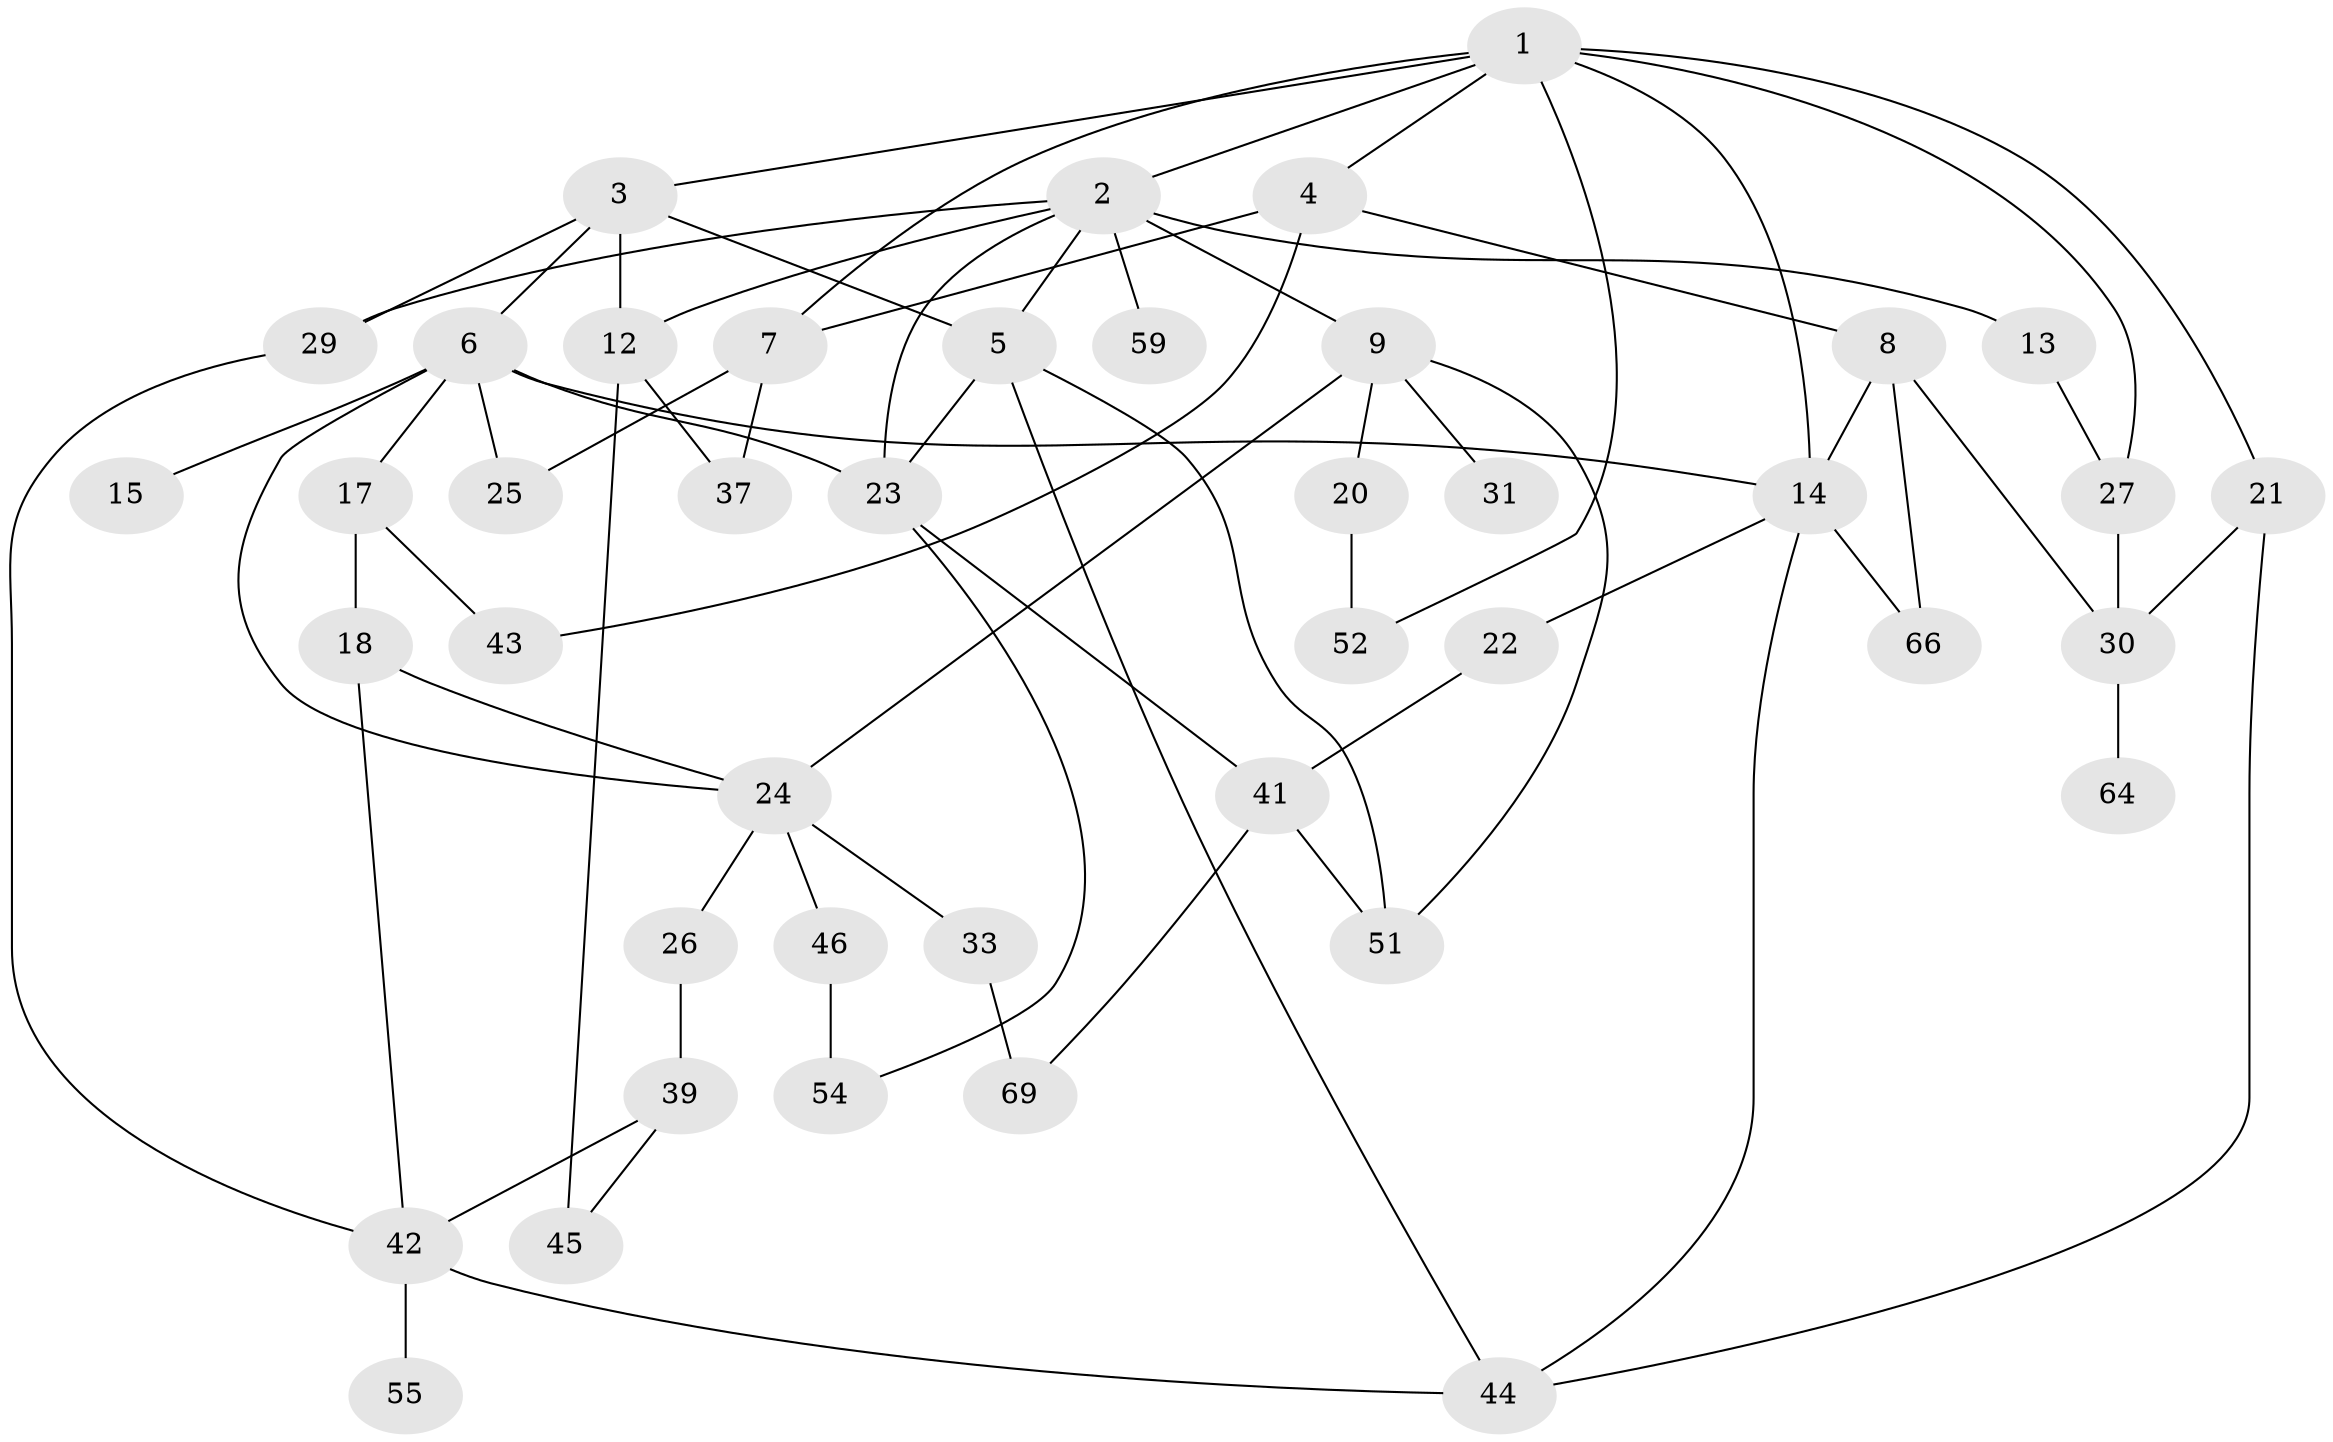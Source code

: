 // Generated by graph-tools (version 1.1) at 2025/51/02/27/25 19:51:36]
// undirected, 43 vertices, 71 edges
graph export_dot {
graph [start="1"]
  node [color=gray90,style=filled];
  1 [super="+65"];
  2 [super="+60"];
  3;
  4;
  5 [super="+28"];
  6 [super="+11"];
  7 [super="+10"];
  8 [super="+50"];
  9 [super="+16"];
  12 [super="+68"];
  13;
  14 [super="+56"];
  15;
  17 [super="+19"];
  18 [super="+32"];
  20 [super="+36"];
  21 [super="+67"];
  22 [super="+34"];
  23 [super="+38"];
  24 [super="+49"];
  25 [super="+58"];
  26;
  27 [super="+62"];
  29 [super="+35"];
  30 [super="+47"];
  31;
  33;
  37 [super="+61"];
  39 [super="+40"];
  41 [super="+48"];
  42 [super="+53"];
  43;
  44 [super="+71"];
  45;
  46 [super="+63"];
  51 [super="+57"];
  52;
  54;
  55;
  59;
  64;
  66;
  69 [super="+70"];
  1 -- 2;
  1 -- 3;
  1 -- 4;
  1 -- 21;
  1 -- 52;
  1 -- 14;
  1 -- 27;
  1 -- 7;
  2 -- 9;
  2 -- 13;
  2 -- 59;
  2 -- 23;
  2 -- 29;
  2 -- 12;
  2 -- 5;
  3 -- 5;
  3 -- 6;
  3 -- 12;
  3 -- 29;
  4 -- 7;
  4 -- 8;
  4 -- 43;
  5 -- 23;
  5 -- 44;
  5 -- 51;
  6 -- 14;
  6 -- 17 [weight=2];
  6 -- 24;
  6 -- 15;
  6 -- 25;
  6 -- 23;
  7 -- 25;
  7 -- 37;
  8 -- 30;
  8 -- 66;
  8 -- 14;
  9 -- 20;
  9 -- 24;
  9 -- 51;
  9 -- 31;
  12 -- 45 [weight=2];
  12 -- 37;
  13 -- 27;
  14 -- 22;
  14 -- 66;
  14 -- 44;
  17 -- 18;
  17 -- 43;
  18 -- 42;
  18 -- 24;
  20 -- 52;
  21 -- 44;
  21 -- 30;
  22 -- 41;
  23 -- 41;
  23 -- 54;
  24 -- 26;
  24 -- 33;
  24 -- 46;
  26 -- 39;
  27 -- 30;
  29 -- 42;
  30 -- 64;
  33 -- 69;
  39 -- 42;
  39 -- 45;
  41 -- 51;
  41 -- 69;
  42 -- 55;
  42 -- 44;
  46 -- 54 [weight=2];
}
